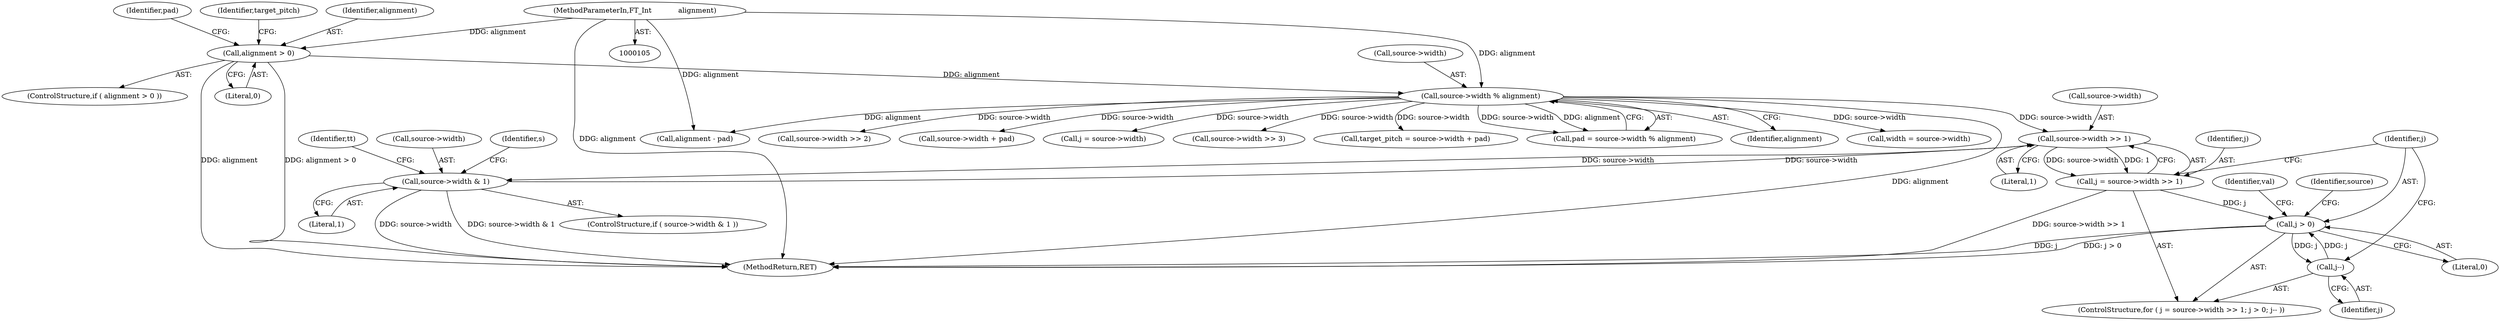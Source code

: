digraph "0_savannah_b3500af717010137046ec4076d1e1c0641e33727@pointer" {
"1000741" [label="(Call,source->width >> 1)"];
"1000785" [label="(Call,source->width & 1)"];
"1000741" [label="(Call,source->width >> 1)"];
"1000191" [label="(Call,source->width % alignment)"];
"1000185" [label="(Call,alignment > 0)"];
"1000109" [label="(MethodParameterIn,FT_Int            alignment)"];
"1000739" [label="(Call,j = source->width >> 1)"];
"1000746" [label="(Call,j > 0)"];
"1000749" [label="(Call,j--)"];
"1000205" [label="(Call,target_pitch = source->width + pad)"];
"1000741" [label="(Call,source->width >> 1)"];
"1000189" [label="(Call,pad = source->width % alignment)"];
"1000739" [label="(Call,j = source->width >> 1)"];
"1000195" [label="(Identifier,alignment)"];
"1000190" [label="(Identifier,pad)"];
"1000185" [label="(Call,alignment > 0)"];
"1000738" [label="(ControlStructure,for ( j = source->width >> 1; j > 0; j-- ))"];
"1000749" [label="(Call,j--)"];
"1000785" [label="(Call,source->width & 1)"];
"1000109" [label="(MethodParameterIn,FT_Int            alignment)"];
"1000747" [label="(Identifier,j)"];
"1000789" [label="(Literal,1)"];
"1000746" [label="(Call,j > 0)"];
"1000804" [label="(Identifier,s)"];
"1000748" [label="(Literal,0)"];
"1000206" [label="(Identifier,target_pitch)"];
"1000493" [label="(Call,width = source->width)"];
"1000192" [label="(Call,source->width)"];
"1000583" [label="(Call,source->width >> 2)"];
"1000202" [label="(Call,alignment - pad)"];
"1000750" [label="(Identifier,j)"];
"1000187" [label="(Literal,0)"];
"1000792" [label="(Identifier,tt)"];
"1000740" [label="(Identifier,j)"];
"1000754" [label="(Identifier,val)"];
"1000186" [label="(Identifier,alignment)"];
"1000885" [label="(MethodReturn,RET)"];
"1000745" [label="(Literal,1)"];
"1000784" [label="(ControlStructure,if ( source->width & 1 ))"];
"1000207" [label="(Call,source->width + pad)"];
"1000786" [label="(Call,source->width)"];
"1000852" [label="(Call,j = source->width)"];
"1000742" [label="(Call,source->width)"];
"1000191" [label="(Call,source->width % alignment)"];
"1000184" [label="(ControlStructure,if ( alignment > 0 ))"];
"1000787" [label="(Identifier,source)"];
"1000331" [label="(Call,source->width >> 3)"];
"1000741" -> "1000739"  [label="AST: "];
"1000741" -> "1000745"  [label="CFG: "];
"1000742" -> "1000741"  [label="AST: "];
"1000745" -> "1000741"  [label="AST: "];
"1000739" -> "1000741"  [label="CFG: "];
"1000741" -> "1000739"  [label="DDG: source->width"];
"1000741" -> "1000739"  [label="DDG: 1"];
"1000785" -> "1000741"  [label="DDG: source->width"];
"1000191" -> "1000741"  [label="DDG: source->width"];
"1000741" -> "1000785"  [label="DDG: source->width"];
"1000785" -> "1000784"  [label="AST: "];
"1000785" -> "1000789"  [label="CFG: "];
"1000786" -> "1000785"  [label="AST: "];
"1000789" -> "1000785"  [label="AST: "];
"1000792" -> "1000785"  [label="CFG: "];
"1000804" -> "1000785"  [label="CFG: "];
"1000785" -> "1000885"  [label="DDG: source->width & 1"];
"1000785" -> "1000885"  [label="DDG: source->width"];
"1000191" -> "1000189"  [label="AST: "];
"1000191" -> "1000195"  [label="CFG: "];
"1000192" -> "1000191"  [label="AST: "];
"1000195" -> "1000191"  [label="AST: "];
"1000189" -> "1000191"  [label="CFG: "];
"1000191" -> "1000885"  [label="DDG: alignment"];
"1000191" -> "1000189"  [label="DDG: source->width"];
"1000191" -> "1000189"  [label="DDG: alignment"];
"1000185" -> "1000191"  [label="DDG: alignment"];
"1000109" -> "1000191"  [label="DDG: alignment"];
"1000191" -> "1000202"  [label="DDG: alignment"];
"1000191" -> "1000205"  [label="DDG: source->width"];
"1000191" -> "1000207"  [label="DDG: source->width"];
"1000191" -> "1000331"  [label="DDG: source->width"];
"1000191" -> "1000493"  [label="DDG: source->width"];
"1000191" -> "1000583"  [label="DDG: source->width"];
"1000191" -> "1000852"  [label="DDG: source->width"];
"1000185" -> "1000184"  [label="AST: "];
"1000185" -> "1000187"  [label="CFG: "];
"1000186" -> "1000185"  [label="AST: "];
"1000187" -> "1000185"  [label="AST: "];
"1000190" -> "1000185"  [label="CFG: "];
"1000206" -> "1000185"  [label="CFG: "];
"1000185" -> "1000885"  [label="DDG: alignment"];
"1000185" -> "1000885"  [label="DDG: alignment > 0"];
"1000109" -> "1000185"  [label="DDG: alignment"];
"1000109" -> "1000105"  [label="AST: "];
"1000109" -> "1000885"  [label="DDG: alignment"];
"1000109" -> "1000202"  [label="DDG: alignment"];
"1000739" -> "1000738"  [label="AST: "];
"1000740" -> "1000739"  [label="AST: "];
"1000747" -> "1000739"  [label="CFG: "];
"1000739" -> "1000885"  [label="DDG: source->width >> 1"];
"1000739" -> "1000746"  [label="DDG: j"];
"1000746" -> "1000738"  [label="AST: "];
"1000746" -> "1000748"  [label="CFG: "];
"1000747" -> "1000746"  [label="AST: "];
"1000748" -> "1000746"  [label="AST: "];
"1000754" -> "1000746"  [label="CFG: "];
"1000787" -> "1000746"  [label="CFG: "];
"1000746" -> "1000885"  [label="DDG: j"];
"1000746" -> "1000885"  [label="DDG: j > 0"];
"1000749" -> "1000746"  [label="DDG: j"];
"1000746" -> "1000749"  [label="DDG: j"];
"1000749" -> "1000738"  [label="AST: "];
"1000749" -> "1000750"  [label="CFG: "];
"1000750" -> "1000749"  [label="AST: "];
"1000747" -> "1000749"  [label="CFG: "];
}
